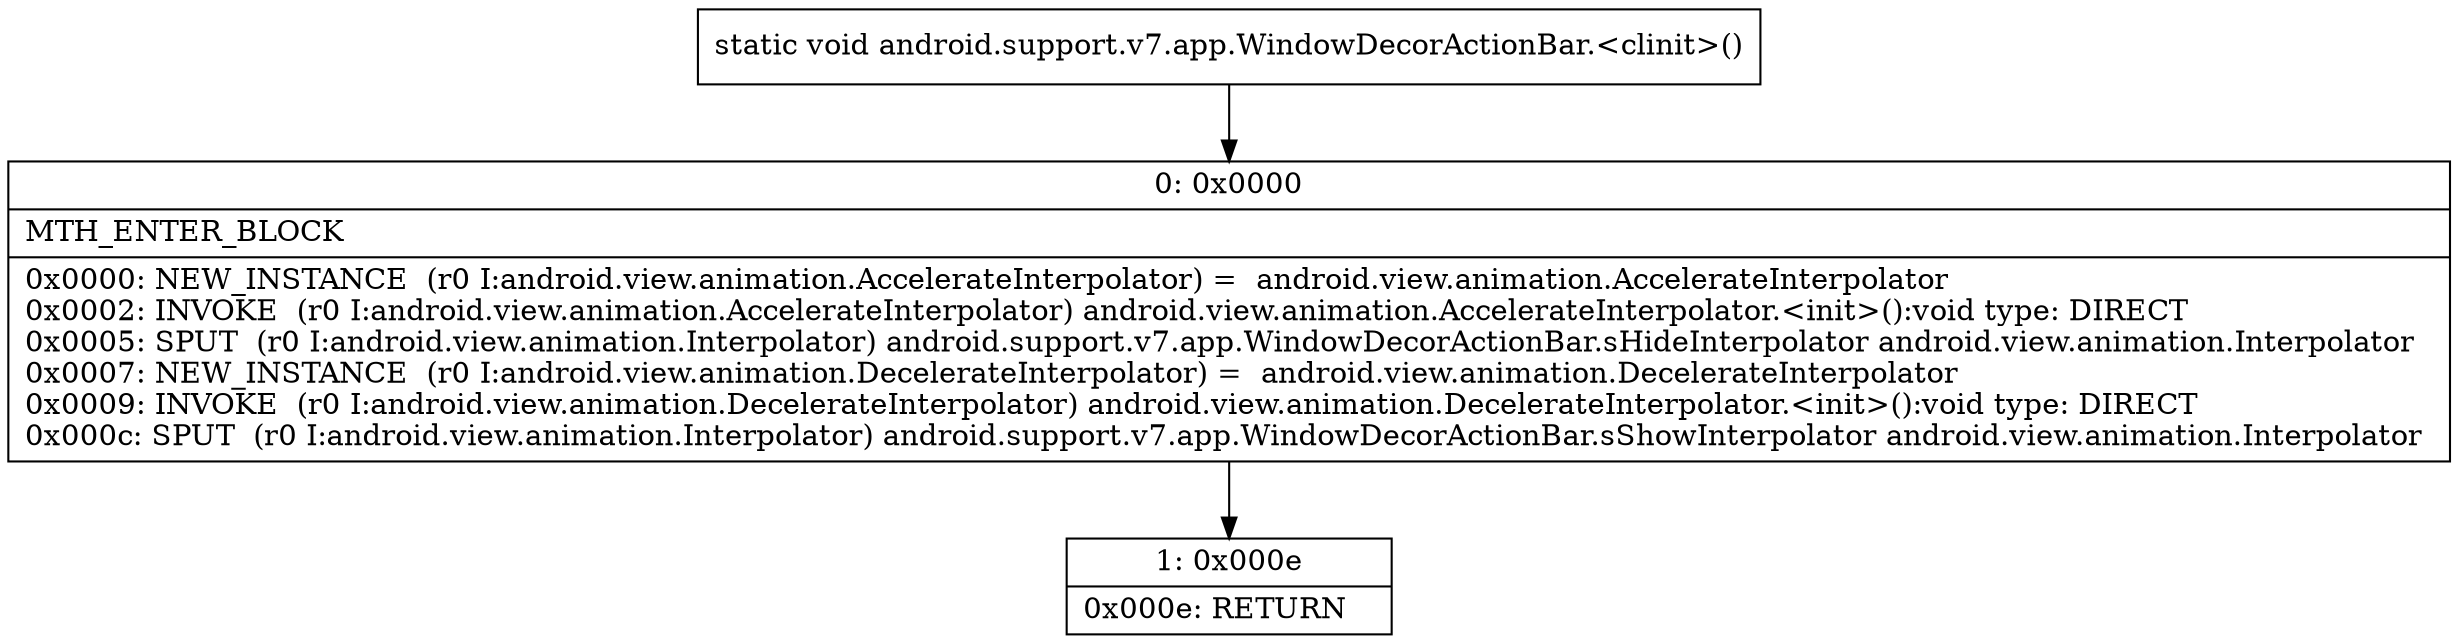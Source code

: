 digraph "CFG forandroid.support.v7.app.WindowDecorActionBar.\<clinit\>()V" {
Node_0 [shape=record,label="{0\:\ 0x0000|MTH_ENTER_BLOCK\l|0x0000: NEW_INSTANCE  (r0 I:android.view.animation.AccelerateInterpolator) =  android.view.animation.AccelerateInterpolator \l0x0002: INVOKE  (r0 I:android.view.animation.AccelerateInterpolator) android.view.animation.AccelerateInterpolator.\<init\>():void type: DIRECT \l0x0005: SPUT  (r0 I:android.view.animation.Interpolator) android.support.v7.app.WindowDecorActionBar.sHideInterpolator android.view.animation.Interpolator \l0x0007: NEW_INSTANCE  (r0 I:android.view.animation.DecelerateInterpolator) =  android.view.animation.DecelerateInterpolator \l0x0009: INVOKE  (r0 I:android.view.animation.DecelerateInterpolator) android.view.animation.DecelerateInterpolator.\<init\>():void type: DIRECT \l0x000c: SPUT  (r0 I:android.view.animation.Interpolator) android.support.v7.app.WindowDecorActionBar.sShowInterpolator android.view.animation.Interpolator \l}"];
Node_1 [shape=record,label="{1\:\ 0x000e|0x000e: RETURN   \l}"];
MethodNode[shape=record,label="{static void android.support.v7.app.WindowDecorActionBar.\<clinit\>() }"];
MethodNode -> Node_0;
Node_0 -> Node_1;
}

